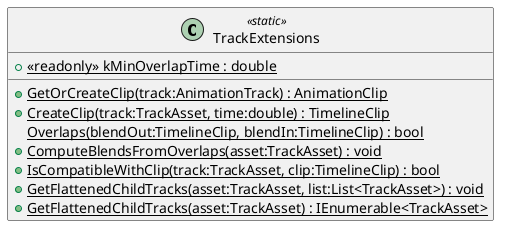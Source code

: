 @startuml
class TrackExtensions <<static>> {
    + {static} <<readonly>> kMinOverlapTime : double
    + {static} GetOrCreateClip(track:AnimationTrack) : AnimationClip
    + {static} CreateClip(track:TrackAsset, time:double) : TimelineClip
    {static} Overlaps(blendOut:TimelineClip, blendIn:TimelineClip) : bool
    + {static} ComputeBlendsFromOverlaps(asset:TrackAsset) : void
    + {static} IsCompatibleWithClip(track:TrackAsset, clip:TimelineClip) : bool
    + {static} GetFlattenedChildTracks(asset:TrackAsset, list:List<TrackAsset>) : void
    + {static} GetFlattenedChildTracks(asset:TrackAsset) : IEnumerable<TrackAsset>
}
@enduml
